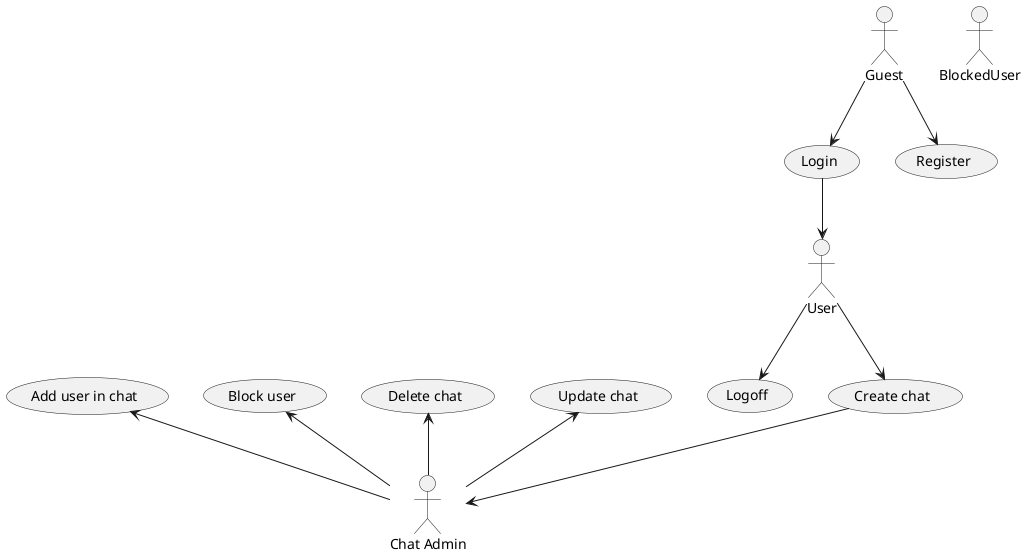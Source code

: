 @startuml
:Guest: as guest
:User: as user
:BlockedUser: as blocked_user
:Chat Admin: as admin



(Login) as login
(Register) as register
(Logoff) as logoff
(Create chat) as cchat
(Update chat) as uchat
(Delete chat) as dchat
(Block user) as buser
(Add user in chat) as auser


guest-->login
login --> user
guest-->register
cchat --> admin

user -d-> logoff
user -d-> cchat
'user -d->
'user -d->
'user -d->
'user -d->
'user -d->


admin -u-> uchat
admin -u-> dchat
admin -u-> buser
admin -u-> auser
'admin -u->
'admin -u->

@enduml

